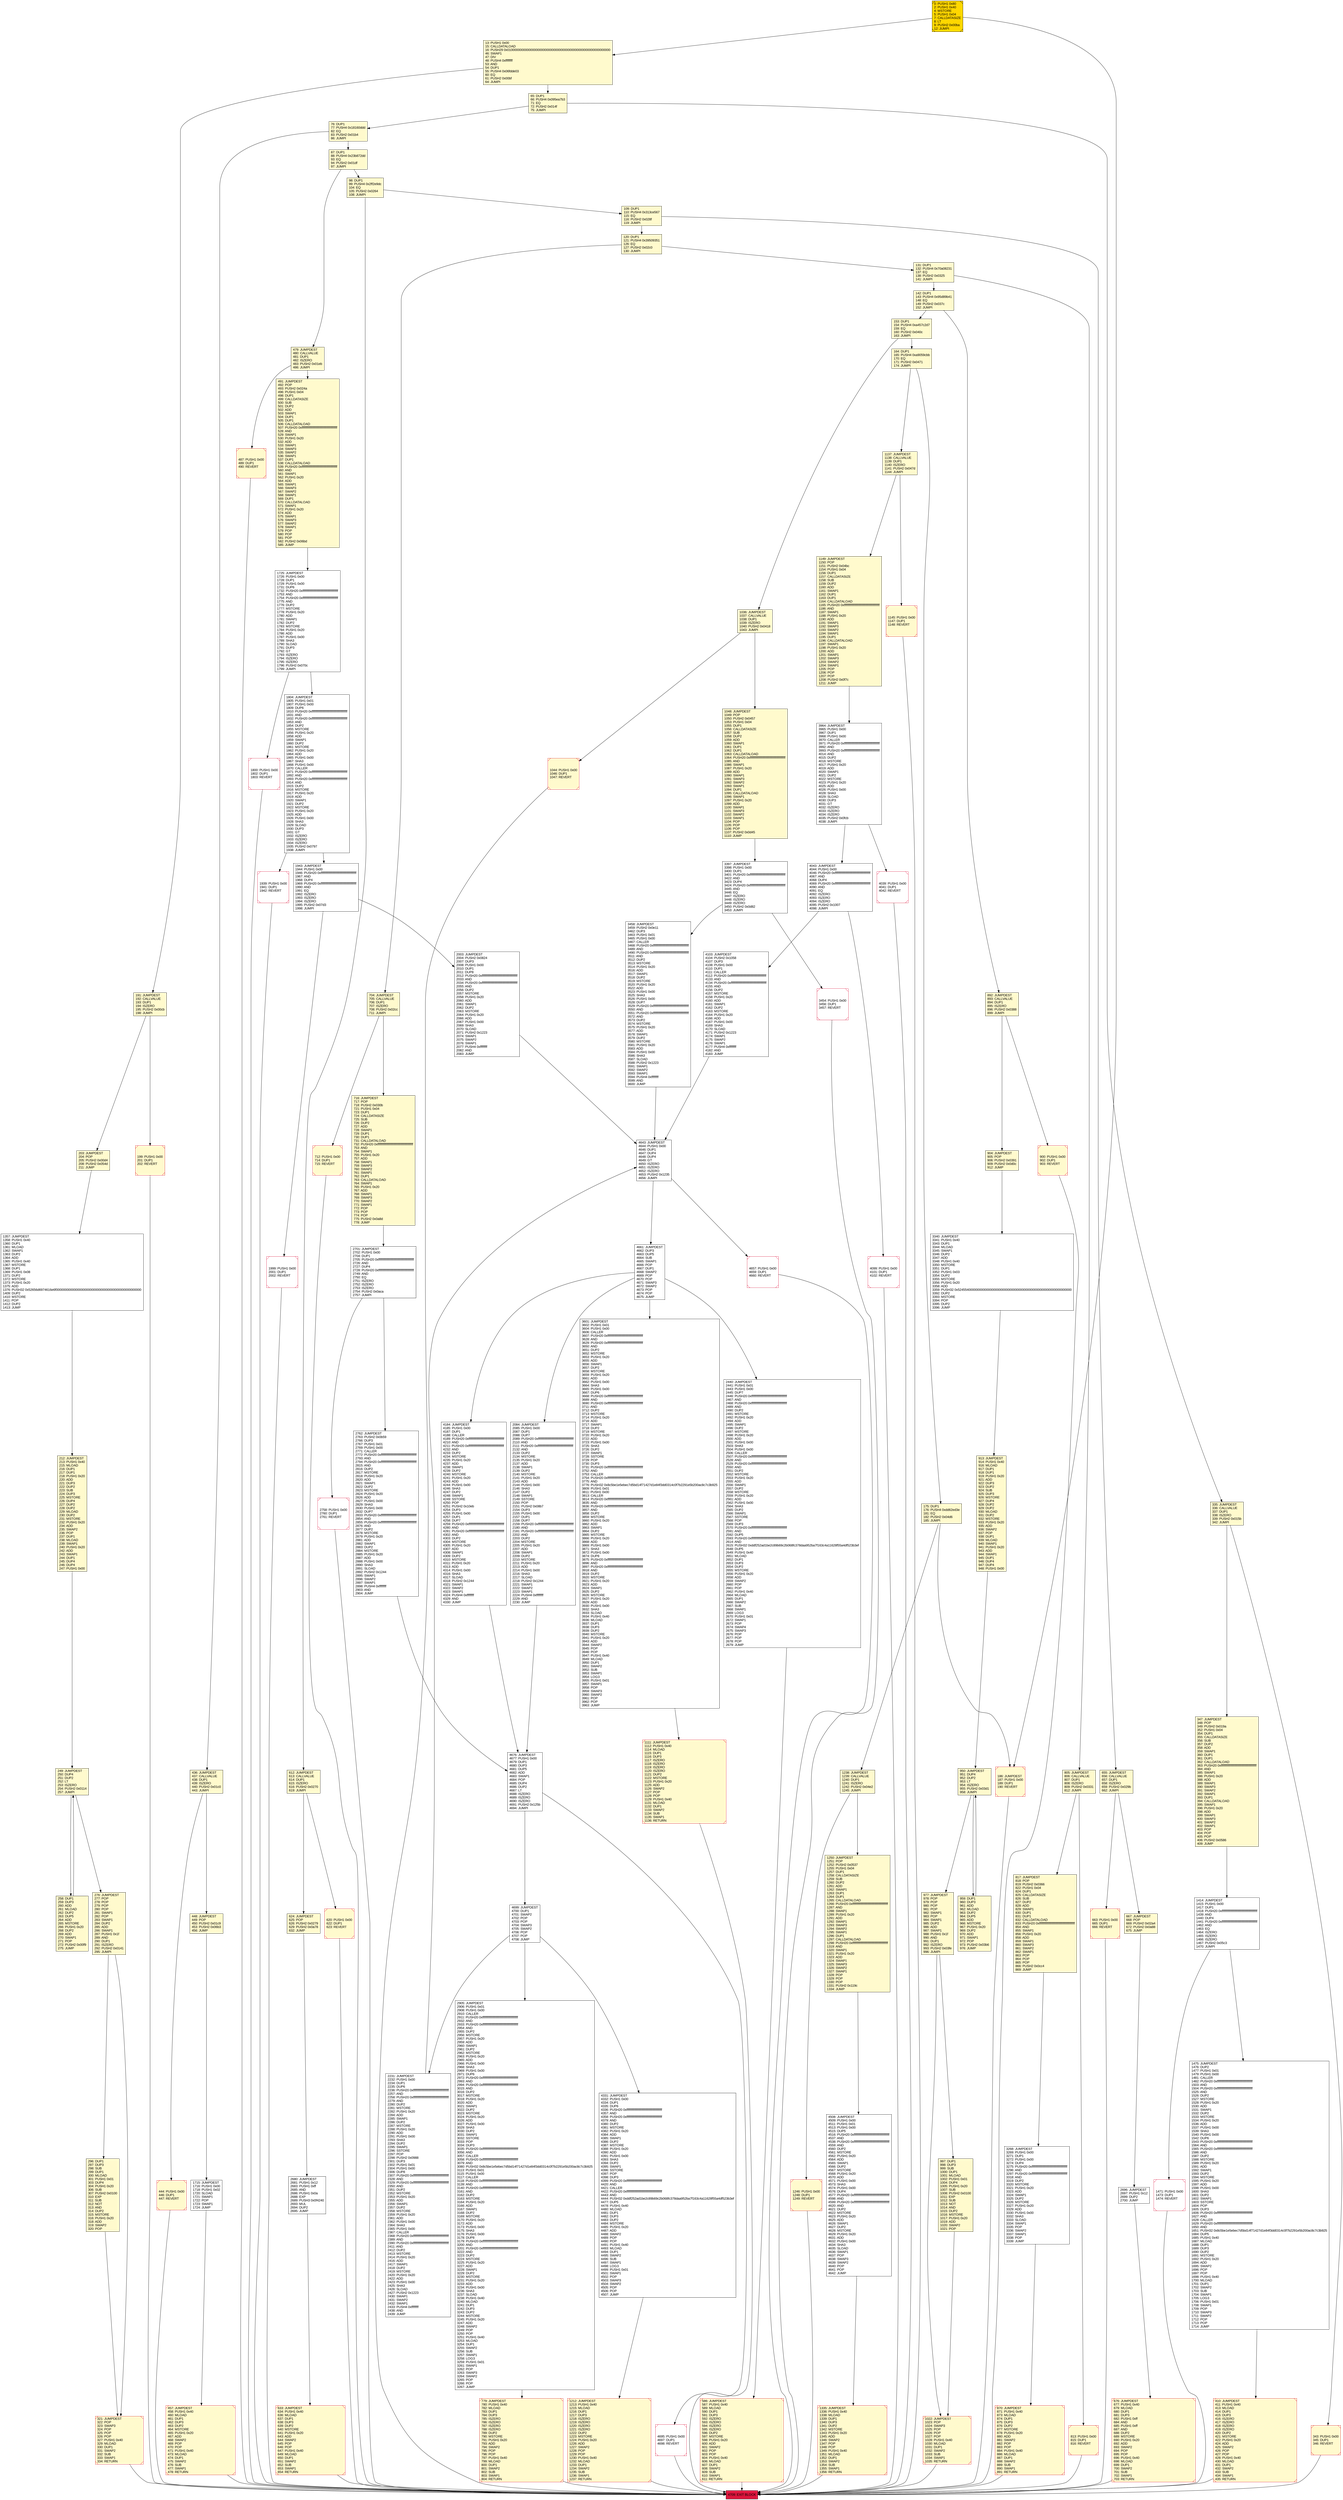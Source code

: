 digraph G {
bgcolor=transparent rankdir=UD;
node [shape=box style=filled color=black fillcolor=white fontname=arial fontcolor=black];
2696 [label="2696: JUMPDEST\l2697: PUSH1 0x12\l2699: DUP2\l2700: JUMP\l" ];
258 [label="258: DUP1\l259: DUP3\l260: ADD\l261: MLOAD\l262: DUP2\l263: DUP5\l264: ADD\l265: MSTORE\l266: PUSH1 0x20\l268: DUP2\l269: ADD\l270: SWAP1\l271: POP\l272: PUSH2 0x00f9\l275: JUMP\l" fillcolor=lemonchiffon ];
676 [label="676: JUMPDEST\l677: PUSH1 0x40\l679: MLOAD\l680: DUP1\l681: DUP3\l682: PUSH1 0xff\l684: AND\l685: PUSH1 0xff\l687: AND\l688: DUP2\l689: MSTORE\l690: PUSH1 0x20\l692: ADD\l693: SWAP2\l694: POP\l695: POP\l696: PUSH1 0x40\l698: MLOAD\l699: DUP1\l700: SWAP2\l701: SUB\l702: SWAP1\l703: RETURN\l" fillcolor=lemonchiffon shape=Msquare color=crimson ];
624 [label="624: JUMPDEST\l625: POP\l626: PUSH2 0x0279\l629: PUSH2 0x0a78\l632: JUMP\l" fillcolor=lemonchiffon ];
704 [label="704: JUMPDEST\l705: CALLVALUE\l706: DUP1\l707: ISZERO\l708: PUSH2 0x02cc\l711: JUMPI\l" fillcolor=lemonchiffon ];
959 [label="959: DUP1\l960: DUP3\l961: ADD\l962: MLOAD\l963: DUP2\l964: DUP5\l965: ADD\l966: MSTORE\l967: PUSH1 0x20\l969: DUP2\l970: ADD\l971: SWAP1\l972: POP\l973: PUSH2 0x03b6\l976: JUMP\l" fillcolor=lemonchiffon ];
977 [label="977: JUMPDEST\l978: POP\l979: POP\l980: POP\l981: POP\l982: SWAP1\l983: POP\l984: SWAP1\l985: DUP2\l986: ADD\l987: SWAP1\l988: PUSH1 0x1f\l990: AND\l991: DUP1\l992: ISZERO\l993: PUSH2 0x03fe\l996: JUMPI\l" fillcolor=lemonchiffon ];
4508 [label="4508: JUMPDEST\l4509: PUSH1 0x00\l4511: PUSH1 0x01\l4513: PUSH1 0x00\l4515: DUP5\l4516: PUSH20 0xffffffffffffffffffffffffffffffffffffffff\l4537: AND\l4538: PUSH20 0xffffffffffffffffffffffffffffffffffffffff\l4559: AND\l4560: DUP2\l4561: MSTORE\l4562: PUSH1 0x20\l4564: ADD\l4565: SWAP1\l4566: DUP2\l4567: MSTORE\l4568: PUSH1 0x20\l4570: ADD\l4571: PUSH1 0x00\l4573: SHA3\l4574: PUSH1 0x00\l4576: DUP4\l4577: PUSH20 0xffffffffffffffffffffffffffffffffffffffff\l4598: AND\l4599: PUSH20 0xffffffffffffffffffffffffffffffffffffffff\l4620: AND\l4621: DUP2\l4622: MSTORE\l4623: PUSH1 0x20\l4625: ADD\l4626: SWAP1\l4627: DUP2\l4628: MSTORE\l4629: PUSH1 0x20\l4631: ADD\l4632: PUSH1 0x00\l4634: SHA3\l4635: SLOAD\l4636: SWAP1\l4637: POP\l4638: SWAP3\l4639: SWAP2\l4640: POP\l4641: POP\l4642: JUMP\l" ];
444 [label="444: PUSH1 0x00\l446: DUP1\l447: REVERT\l" fillcolor=lemonchiffon shape=Msquare color=crimson ];
1471 [label="1471: PUSH1 0x00\l1473: DUP1\l1474: REVERT\l" shape=Msquare color=crimson ];
913 [label="913: JUMPDEST\l914: PUSH1 0x40\l916: MLOAD\l917: DUP1\l918: DUP1\l919: PUSH1 0x20\l921: ADD\l922: DUP3\l923: DUP2\l924: SUB\l925: DUP3\l926: MSTORE\l927: DUP4\l928: DUP2\l929: DUP2\l930: MLOAD\l931: DUP2\l932: MSTORE\l933: PUSH1 0x20\l935: ADD\l936: SWAP2\l937: POP\l938: DUP1\l939: MLOAD\l940: SWAP1\l941: PUSH1 0x20\l943: ADD\l944: SWAP1\l945: DUP1\l946: DUP4\l947: DUP4\l948: PUSH1 0x00\l" fillcolor=lemonchiffon ];
1943 [label="1943: JUMPDEST\l1944: PUSH1 0x00\l1946: PUSH20 0xffffffffffffffffffffffffffffffffffffffff\l1967: AND\l1968: DUP4\l1969: PUSH20 0xffffffffffffffffffffffffffffffffffffffff\l1990: AND\l1991: EQ\l1992: ISZERO\l1993: ISZERO\l1994: ISZERO\l1995: PUSH2 0x07d3\l1998: JUMPI\l" ];
296 [label="296: DUP1\l297: DUP3\l298: SUB\l299: DUP1\l300: MLOAD\l301: PUSH1 0x01\l303: DUP4\l304: PUSH1 0x20\l306: SUB\l307: PUSH2 0x0100\l310: EXP\l311: SUB\l312: NOT\l313: AND\l314: DUP2\l315: MSTORE\l316: PUSH1 0x20\l318: ADD\l319: SWAP2\l320: POP\l" fillcolor=lemonchiffon ];
900 [label="900: PUSH1 0x00\l902: DUP1\l903: REVERT\l" fillcolor=lemonchiffon shape=Msquare color=crimson ];
1048 [label="1048: JUMPDEST\l1049: POP\l1050: PUSH2 0x0457\l1053: PUSH1 0x04\l1055: DUP1\l1056: CALLDATASIZE\l1057: SUB\l1058: DUP2\l1059: ADD\l1060: SWAP1\l1061: DUP1\l1062: DUP1\l1063: CALLDATALOAD\l1064: PUSH20 0xffffffffffffffffffffffffffffffffffffffff\l1085: AND\l1086: SWAP1\l1087: PUSH1 0x20\l1089: ADD\l1090: SWAP1\l1091: SWAP3\l1092: SWAP2\l1093: SWAP1\l1094: DUP1\l1095: CALLDATALOAD\l1096: SWAP1\l1097: PUSH1 0x20\l1099: ADD\l1100: SWAP1\l1101: SWAP3\l1102: SWAP2\l1103: SWAP1\l1104: POP\l1105: POP\l1106: POP\l1107: PUSH2 0x0d45\l1110: JUMP\l" fillcolor=lemonchiffon ];
2440 [label="2440: JUMPDEST\l2441: PUSH1 0x01\l2443: PUSH1 0x00\l2445: DUP7\l2446: PUSH20 0xffffffffffffffffffffffffffffffffffffffff\l2467: AND\l2468: PUSH20 0xffffffffffffffffffffffffffffffffffffffff\l2489: AND\l2490: DUP2\l2491: MSTORE\l2492: PUSH1 0x20\l2494: ADD\l2495: SWAP1\l2496: DUP2\l2497: MSTORE\l2498: PUSH1 0x20\l2500: ADD\l2501: PUSH1 0x00\l2503: SHA3\l2504: PUSH1 0x00\l2506: CALLER\l2507: PUSH20 0xffffffffffffffffffffffffffffffffffffffff\l2528: AND\l2529: PUSH20 0xffffffffffffffffffffffffffffffffffffffff\l2550: AND\l2551: DUP2\l2552: MSTORE\l2553: PUSH1 0x20\l2555: ADD\l2556: SWAP1\l2557: DUP2\l2558: MSTORE\l2559: PUSH1 0x20\l2561: ADD\l2562: PUSH1 0x00\l2564: SHA3\l2565: DUP2\l2566: SWAP1\l2567: SSTORE\l2568: POP\l2569: DUP3\l2570: PUSH20 0xffffffffffffffffffffffffffffffffffffffff\l2591: AND\l2592: DUP5\l2593: PUSH20 0xffffffffffffffffffffffffffffffffffffffff\l2614: AND\l2615: PUSH32 0xddf252ad1be2c89b69c2b068fc378daa952ba7f163c4a11628f55a4df523b3ef\l2648: DUP5\l2649: PUSH1 0x40\l2651: MLOAD\l2652: DUP1\l2653: DUP3\l2654: DUP2\l2655: MSTORE\l2656: PUSH1 0x20\l2658: ADD\l2659: SWAP2\l2660: POP\l2661: POP\l2662: PUSH1 0x40\l2664: MLOAD\l2665: DUP1\l2666: SWAP2\l2667: SUB\l2668: SWAP1\l2669: LOG3\l2670: PUSH1 0x01\l2672: SWAP1\l2673: POP\l2674: SWAP4\l2675: SWAP3\l2676: POP\l2677: POP\l2678: POP\l2679: JUMP\l" ];
109 [label="109: DUP1\l110: PUSH4 0x313ce567\l115: EQ\l116: PUSH2 0x028f\l119: JUMPI\l" fillcolor=lemonchiffon ];
1939 [label="1939: PUSH1 0x00\l1941: DUP1\l1942: REVERT\l" shape=Msquare color=crimson ];
667 [label="667: JUMPDEST\l668: POP\l669: PUSH2 0x02a4\l672: PUSH2 0x0a88\l675: JUMP\l" fillcolor=lemonchiffon ];
4103 [label="4103: JUMPDEST\l4104: PUSH2 0x1058\l4107: DUP3\l4108: PUSH1 0x00\l4110: DUP1\l4111: CALLER\l4112: PUSH20 0xffffffffffffffffffffffffffffffffffffffff\l4133: AND\l4134: PUSH20 0xffffffffffffffffffffffffffffffffffffffff\l4155: AND\l4156: DUP2\l4157: MSTORE\l4158: PUSH1 0x20\l4160: ADD\l4161: SWAP1\l4162: DUP2\l4163: MSTORE\l4164: PUSH1 0x20\l4166: ADD\l4167: PUSH1 0x00\l4169: SHA3\l4170: SLOAD\l4171: PUSH2 0x1223\l4174: SWAP1\l4175: SWAP2\l4176: SWAP1\l4177: PUSH4 0xffffffff\l4182: AND\l4183: JUMP\l" ];
1414 [label="1414: JUMPDEST\l1415: PUSH1 0x00\l1417: DUP1\l1418: PUSH20 0xffffffffffffffffffffffffffffffffffffffff\l1439: AND\l1440: DUP4\l1441: PUSH20 0xffffffffffffffffffffffffffffffffffffffff\l1462: AND\l1463: EQ\l1464: ISZERO\l1465: ISZERO\l1466: ISZERO\l1467: PUSH2 0x05c3\l1470: JUMPI\l" ];
4331 [label="4331: JUMPDEST\l4332: PUSH1 0x00\l4334: DUP1\l4335: DUP6\l4336: PUSH20 0xffffffffffffffffffffffffffffffffffffffff\l4357: AND\l4358: PUSH20 0xffffffffffffffffffffffffffffffffffffffff\l4379: AND\l4380: DUP2\l4381: MSTORE\l4382: PUSH1 0x20\l4384: ADD\l4385: SWAP1\l4386: DUP2\l4387: MSTORE\l4388: PUSH1 0x20\l4390: ADD\l4391: PUSH1 0x00\l4393: SHA3\l4394: DUP2\l4395: SWAP1\l4396: SSTORE\l4397: POP\l4398: DUP3\l4399: PUSH20 0xffffffffffffffffffffffffffffffffffffffff\l4420: AND\l4421: CALLER\l4422: PUSH20 0xffffffffffffffffffffffffffffffffffffffff\l4443: AND\l4444: PUSH32 0xddf252ad1be2c89b69c2b068fc378daa952ba7f163c4a11628f55a4df523b3ef\l4477: DUP5\l4478: PUSH1 0x40\l4480: MLOAD\l4481: DUP1\l4482: DUP3\l4483: DUP2\l4484: MSTORE\l4485: PUSH1 0x20\l4487: ADD\l4488: SWAP2\l4489: POP\l4490: POP\l4491: PUSH1 0x40\l4493: MLOAD\l4494: DUP1\l4495: SWAP2\l4496: SUB\l4497: SWAP1\l4498: LOG3\l4499: PUSH1 0x01\l4501: SWAP1\l4502: POP\l4503: SWAP3\l4504: SWAP2\l4505: POP\l4506: POP\l4507: JUMP\l" ];
663 [label="663: PUSH1 0x00\l665: DUP1\l666: REVERT\l" fillcolor=lemonchiffon shape=Msquare color=crimson ];
4699 [label="4699: JUMPDEST\l4700: DUP1\l4701: SWAP2\l4702: POP\l4703: POP\l4704: SWAP3\l4705: SWAP2\l4706: POP\l4707: POP\l4708: JUMP\l" ];
779 [label="779: JUMPDEST\l780: PUSH1 0x40\l782: MLOAD\l783: DUP1\l784: DUP3\l785: ISZERO\l786: ISZERO\l787: ISZERO\l788: ISZERO\l789: DUP2\l790: MSTORE\l791: PUSH1 0x20\l793: ADD\l794: SWAP2\l795: POP\l796: POP\l797: PUSH1 0x40\l799: MLOAD\l800: DUP1\l801: SWAP2\l802: SUB\l803: SWAP1\l804: RETURN\l" fillcolor=lemonchiffon shape=Msquare color=crimson ];
191 [label="191: JUMPDEST\l192: CALLVALUE\l193: DUP1\l194: ISZERO\l195: PUSH2 0x00cb\l198: JUMPI\l" fillcolor=lemonchiffon ];
3458 [label="3458: JUMPDEST\l3459: PUSH2 0x0e11\l3462: DUP3\l3463: PUSH1 0x01\l3465: PUSH1 0x00\l3467: CALLER\l3468: PUSH20 0xffffffffffffffffffffffffffffffffffffffff\l3489: AND\l3490: PUSH20 0xffffffffffffffffffffffffffffffffffffffff\l3511: AND\l3512: DUP2\l3513: MSTORE\l3514: PUSH1 0x20\l3516: ADD\l3517: SWAP1\l3518: DUP2\l3519: MSTORE\l3520: PUSH1 0x20\l3522: ADD\l3523: PUSH1 0x00\l3525: SHA3\l3526: PUSH1 0x00\l3528: DUP7\l3529: PUSH20 0xffffffffffffffffffffffffffffffffffffffff\l3550: AND\l3551: PUSH20 0xffffffffffffffffffffffffffffffffffffffff\l3572: AND\l3573: DUP2\l3574: MSTORE\l3575: PUSH1 0x20\l3577: ADD\l3578: SWAP1\l3579: DUP2\l3580: MSTORE\l3581: PUSH1 0x20\l3583: ADD\l3584: PUSH1 0x00\l3586: SHA3\l3587: SLOAD\l3588: PUSH2 0x1223\l3591: SWAP1\l3592: SWAP2\l3593: SWAP1\l3594: PUSH4 0xffffffff\l3599: AND\l3600: JUMP\l" ];
4661 [label="4661: JUMPDEST\l4662: DUP3\l4663: DUP5\l4664: SUB\l4665: SWAP1\l4666: POP\l4667: DUP1\l4668: SWAP2\l4669: POP\l4670: POP\l4671: SWAP3\l4672: SWAP2\l4673: POP\l4674: POP\l4675: JUMP\l" ];
276 [label="276: JUMPDEST\l277: POP\l278: POP\l279: POP\l280: POP\l281: SWAP1\l282: POP\l283: SWAP1\l284: DUP2\l285: ADD\l286: SWAP1\l287: PUSH1 0x1f\l289: AND\l290: DUP1\l291: ISZERO\l292: PUSH2 0x0141\l295: JUMPI\l" fillcolor=lemonchiffon ];
335 [label="335: JUMPDEST\l336: CALLVALUE\l337: DUP1\l338: ISZERO\l339: PUSH2 0x015b\l342: JUMPI\l" fillcolor=lemonchiffon ];
3340 [label="3340: JUMPDEST\l3341: PUSH1 0x40\l3343: DUP1\l3344: MLOAD\l3345: SWAP1\l3346: DUP2\l3347: ADD\l3348: PUSH1 0x40\l3350: MSTORE\l3351: DUP1\l3352: PUSH1 0x03\l3354: DUP2\l3355: MSTORE\l3356: PUSH1 0x20\l3358: ADD\l3359: PUSH32 0x5245540000000000000000000000000000000000000000000000000000000000\l3392: DUP2\l3393: MSTORE\l3394: POP\l3395: DUP2\l3396: JUMP\l" ];
1475 [label="1475: JUMPDEST\l1476: DUP2\l1477: PUSH1 0x01\l1479: PUSH1 0x00\l1481: CALLER\l1482: PUSH20 0xffffffffffffffffffffffffffffffffffffffff\l1503: AND\l1504: PUSH20 0xffffffffffffffffffffffffffffffffffffffff\l1525: AND\l1526: DUP2\l1527: MSTORE\l1528: PUSH1 0x20\l1530: ADD\l1531: SWAP1\l1532: DUP2\l1533: MSTORE\l1534: PUSH1 0x20\l1536: ADD\l1537: PUSH1 0x00\l1539: SHA3\l1540: PUSH1 0x00\l1542: DUP6\l1543: PUSH20 0xffffffffffffffffffffffffffffffffffffffff\l1564: AND\l1565: PUSH20 0xffffffffffffffffffffffffffffffffffffffff\l1586: AND\l1587: DUP2\l1588: MSTORE\l1589: PUSH1 0x20\l1591: ADD\l1592: SWAP1\l1593: DUP2\l1594: MSTORE\l1595: PUSH1 0x20\l1597: ADD\l1598: PUSH1 0x00\l1600: SHA3\l1601: DUP2\l1602: SWAP1\l1603: SSTORE\l1604: POP\l1605: DUP3\l1606: PUSH20 0xffffffffffffffffffffffffffffffffffffffff\l1627: AND\l1628: CALLER\l1629: PUSH20 0xffffffffffffffffffffffffffffffffffffffff\l1650: AND\l1651: PUSH32 0x8c5be1e5ebec7d5bd14f71427d1e84f3dd0314c0f7b2291e5b200ac8c7c3b925\l1684: DUP5\l1685: PUSH1 0x40\l1687: MLOAD\l1688: DUP1\l1689: DUP3\l1690: DUP2\l1691: MSTORE\l1692: PUSH1 0x20\l1694: ADD\l1695: SWAP2\l1696: POP\l1697: POP\l1698: PUSH1 0x40\l1700: MLOAD\l1701: DUP1\l1702: SWAP2\l1703: SUB\l1704: SWAP1\l1705: LOG3\l1706: PUSH1 0x01\l1708: SWAP1\l1709: POP\l1710: SWAP3\l1711: SWAP2\l1712: POP\l1713: POP\l1714: JUMP\l" ];
487 [label="487: PUSH1 0x00\l489: DUP1\l490: REVERT\l" fillcolor=lemonchiffon shape=Msquare color=crimson ];
1149 [label="1149: JUMPDEST\l1150: POP\l1151: PUSH2 0x04bc\l1154: PUSH1 0x04\l1156: DUP1\l1157: CALLDATASIZE\l1158: SUB\l1159: DUP2\l1160: ADD\l1161: SWAP1\l1162: DUP1\l1163: DUP1\l1164: CALLDATALOAD\l1165: PUSH20 0xffffffffffffffffffffffffffffffffffffffff\l1186: AND\l1187: SWAP1\l1188: PUSH1 0x20\l1190: ADD\l1191: SWAP1\l1192: SWAP3\l1193: SWAP2\l1194: SWAP1\l1195: DUP1\l1196: CALLDATALOAD\l1197: SWAP1\l1198: PUSH1 0x20\l1200: ADD\l1201: SWAP1\l1202: SWAP3\l1203: SWAP2\l1204: SWAP1\l1205: POP\l1206: POP\l1207: POP\l1208: PUSH2 0x0f7c\l1211: JUMP\l" fillcolor=lemonchiffon ];
448 [label="448: JUMPDEST\l449: POP\l450: PUSH2 0x01c9\l453: PUSH2 0x06b3\l456: JUMP\l" fillcolor=lemonchiffon ];
3268 [label="3268: JUMPDEST\l3269: PUSH1 0x00\l3271: DUP1\l3272: PUSH1 0x00\l3274: DUP4\l3275: PUSH20 0xffffffffffffffffffffffffffffffffffffffff\l3296: AND\l3297: PUSH20 0xffffffffffffffffffffffffffffffffffffffff\l3318: AND\l3319: DUP2\l3320: MSTORE\l3321: PUSH1 0x20\l3323: ADD\l3324: SWAP1\l3325: DUP2\l3326: MSTORE\l3327: PUSH1 0x20\l3329: ADD\l3330: PUSH1 0x00\l3332: SHA3\l3333: SLOAD\l3334: SWAP1\l3335: POP\l3336: SWAP2\l3337: SWAP1\l3338: POP\l3339: JUMP\l" ];
142 [label="142: DUP1\l143: PUSH4 0x95d89b41\l148: EQ\l149: PUSH2 0x037c\l152: JUMPI\l" fillcolor=lemonchiffon ];
76 [label="76: DUP1\l77: PUSH4 0x18160ddd\l82: EQ\l83: PUSH2 0x01b4\l86: JUMPI\l" fillcolor=lemonchiffon ];
3397 [label="3397: JUMPDEST\l3398: PUSH1 0x00\l3400: DUP1\l3401: PUSH20 0xffffffffffffffffffffffffffffffffffffffff\l3422: AND\l3423: DUP4\l3424: PUSH20 0xffffffffffffffffffffffffffffffffffffffff\l3445: AND\l3446: EQ\l3447: ISZERO\l3448: ISZERO\l3449: ISZERO\l3450: PUSH2 0x0d82\l3453: JUMPI\l" ];
212 [label="212: JUMPDEST\l213: PUSH1 0x40\l215: MLOAD\l216: DUP1\l217: DUP1\l218: PUSH1 0x20\l220: ADD\l221: DUP3\l222: DUP2\l223: SUB\l224: DUP3\l225: MSTORE\l226: DUP4\l227: DUP2\l228: DUP2\l229: MLOAD\l230: DUP2\l231: MSTORE\l232: PUSH1 0x20\l234: ADD\l235: SWAP2\l236: POP\l237: DUP1\l238: MLOAD\l239: SWAP1\l240: PUSH1 0x20\l242: ADD\l243: SWAP1\l244: DUP1\l245: DUP4\l246: DUP4\l247: PUSH1 0x00\l" fillcolor=lemonchiffon ];
4709 [label="4709: EXIT BLOCK\l" fillcolor=crimson ];
199 [label="199: PUSH1 0x00\l201: DUP1\l202: REVERT\l" fillcolor=lemonchiffon shape=Msquare color=crimson ];
1022 [label="1022: JUMPDEST\l1023: POP\l1024: SWAP3\l1025: POP\l1026: POP\l1027: POP\l1028: PUSH1 0x40\l1030: MLOAD\l1031: DUP1\l1032: SWAP2\l1033: SUB\l1034: SWAP1\l1035: RETURN\l" fillcolor=lemonchiffon shape=Msquare color=crimson ];
4039 [label="4039: PUSH1 0x00\l4041: DUP1\l4042: REVERT\l" shape=Msquare color=crimson ];
2758 [label="2758: PUSH1 0x00\l2760: DUP1\l2761: REVERT\l" shape=Msquare color=crimson ];
712 [label="712: PUSH1 0x00\l714: DUP1\l715: REVERT\l" fillcolor=lemonchiffon shape=Msquare color=crimson ];
1111 [label="1111: JUMPDEST\l1112: PUSH1 0x40\l1114: MLOAD\l1115: DUP1\l1116: DUP3\l1117: ISZERO\l1118: ISZERO\l1119: ISZERO\l1120: ISZERO\l1121: DUP2\l1122: MSTORE\l1123: PUSH1 0x20\l1125: ADD\l1126: SWAP2\l1127: POP\l1128: POP\l1129: PUSH1 0x40\l1131: MLOAD\l1132: DUP1\l1133: SWAP2\l1134: SUB\l1135: SWAP1\l1136: RETURN\l" fillcolor=lemonchiffon shape=Msquare color=crimson ];
436 [label="436: JUMPDEST\l437: CALLVALUE\l438: DUP1\l439: ISZERO\l440: PUSH2 0x01c0\l443: JUMPI\l" fillcolor=lemonchiffon ];
1999 [label="1999: PUSH1 0x00\l2001: DUP1\l2002: REVERT\l" shape=Msquare color=crimson ];
1250 [label="1250: JUMPDEST\l1251: POP\l1252: PUSH2 0x0537\l1255: PUSH1 0x04\l1257: DUP1\l1258: CALLDATASIZE\l1259: SUB\l1260: DUP2\l1261: ADD\l1262: SWAP1\l1263: DUP1\l1264: DUP1\l1265: CALLDATALOAD\l1266: PUSH20 0xffffffffffffffffffffffffffffffffffffffff\l1287: AND\l1288: SWAP1\l1289: PUSH1 0x20\l1291: ADD\l1292: SWAP1\l1293: SWAP3\l1294: SWAP2\l1295: SWAP1\l1296: DUP1\l1297: CALLDATALOAD\l1298: PUSH20 0xffffffffffffffffffffffffffffffffffffffff\l1319: AND\l1320: SWAP1\l1321: PUSH1 0x20\l1323: ADD\l1324: SWAP1\l1325: SWAP3\l1326: SWAP2\l1327: SWAP1\l1328: POP\l1329: POP\l1330: POP\l1331: PUSH2 0x119c\l1334: JUMP\l" fillcolor=lemonchiffon ];
4643 [label="4643: JUMPDEST\l4644: PUSH1 0x00\l4646: DUP1\l4647: DUP4\l4648: DUP4\l4649: GT\l4650: ISZERO\l4651: ISZERO\l4652: ISZERO\l4653: PUSH2 0x1235\l4656: JUMPI\l" ];
153 [label="153: DUP1\l154: PUSH4 0xa457c2d7\l159: EQ\l160: PUSH2 0x040c\l163: JUMPI\l" fillcolor=lemonchiffon ];
586 [label="586: JUMPDEST\l587: PUSH1 0x40\l589: MLOAD\l590: DUP1\l591: DUP3\l592: ISZERO\l593: ISZERO\l594: ISZERO\l595: ISZERO\l596: DUP2\l597: MSTORE\l598: PUSH1 0x20\l600: ADD\l601: SWAP2\l602: POP\l603: POP\l604: PUSH1 0x40\l606: MLOAD\l607: DUP1\l608: SWAP2\l609: SUB\l610: SWAP1\l611: RETURN\l" fillcolor=lemonchiffon shape=Msquare color=crimson ];
457 [label="457: JUMPDEST\l458: PUSH1 0x40\l460: MLOAD\l461: DUP1\l462: DUP3\l463: DUP2\l464: MSTORE\l465: PUSH1 0x20\l467: ADD\l468: SWAP2\l469: POP\l470: POP\l471: PUSH1 0x40\l473: MLOAD\l474: DUP1\l475: SWAP2\l476: SUB\l477: SWAP1\l478: RETURN\l" fillcolor=lemonchiffon shape=Msquare color=crimson ];
1715 [label="1715: JUMPDEST\l1716: PUSH1 0x00\l1718: PUSH1 0x02\l1720: SLOAD\l1721: SWAP1\l1722: POP\l1723: SWAP1\l1724: JUMP\l" ];
203 [label="203: JUMPDEST\l204: POP\l205: PUSH2 0x00d4\l208: PUSH2 0x054d\l211: JUMP\l" fillcolor=lemonchiffon ];
1246 [label="1246: PUSH1 0x00\l1248: DUP1\l1249: REVERT\l" fillcolor=lemonchiffon shape=Msquare color=crimson ];
1212 [label="1212: JUMPDEST\l1213: PUSH1 0x40\l1215: MLOAD\l1216: DUP1\l1217: DUP3\l1218: ISZERO\l1219: ISZERO\l1220: ISZERO\l1221: ISZERO\l1222: DUP2\l1223: MSTORE\l1224: PUSH1 0x20\l1226: ADD\l1227: SWAP2\l1228: POP\l1229: POP\l1230: PUSH1 0x40\l1232: MLOAD\l1233: DUP1\l1234: SWAP2\l1235: SUB\l1236: SWAP1\l1237: RETURN\l" fillcolor=lemonchiffon shape=Msquare color=crimson ];
892 [label="892: JUMPDEST\l893: CALLVALUE\l894: DUP1\l895: ISZERO\l896: PUSH2 0x0388\l899: JUMPI\l" fillcolor=lemonchiffon ];
950 [label="950: JUMPDEST\l951: DUP4\l952: DUP2\l953: LT\l954: ISZERO\l955: PUSH2 0x03d1\l958: JUMPI\l" fillcolor=lemonchiffon ];
1335 [label="1335: JUMPDEST\l1336: PUSH1 0x40\l1338: MLOAD\l1339: DUP1\l1340: DUP3\l1341: DUP2\l1342: MSTORE\l1343: PUSH1 0x20\l1345: ADD\l1346: SWAP2\l1347: POP\l1348: POP\l1349: PUSH1 0x40\l1351: MLOAD\l1352: DUP1\l1353: SWAP2\l1354: SUB\l1355: SWAP1\l1356: RETURN\l" fillcolor=lemonchiffon shape=Msquare color=crimson ];
479 [label="479: JUMPDEST\l480: CALLVALUE\l481: DUP1\l482: ISZERO\l483: PUSH2 0x01eb\l486: JUMPI\l" fillcolor=lemonchiffon ];
813 [label="813: PUSH1 0x00\l815: DUP1\l816: REVERT\l" fillcolor=lemonchiffon shape=Msquare color=crimson ];
4657 [label="4657: PUSH1 0x00\l4659: DUP1\l4660: REVERT\l" shape=Msquare color=crimson ];
175 [label="175: DUP1\l176: PUSH4 0xdd62ed3e\l181: EQ\l182: PUSH2 0x04d6\l185: JUMPI\l" fillcolor=lemonchiffon ];
2084 [label="2084: JUMPDEST\l2085: PUSH1 0x00\l2087: DUP1\l2088: DUP7\l2089: PUSH20 0xffffffffffffffffffffffffffffffffffffffff\l2110: AND\l2111: PUSH20 0xffffffffffffffffffffffffffffffffffffffff\l2132: AND\l2133: DUP2\l2134: MSTORE\l2135: PUSH1 0x20\l2137: ADD\l2138: SWAP1\l2139: DUP2\l2140: MSTORE\l2141: PUSH1 0x20\l2143: ADD\l2144: PUSH1 0x00\l2146: SHA3\l2147: DUP2\l2148: SWAP1\l2149: SSTORE\l2150: POP\l2151: PUSH2 0x08b7\l2154: DUP3\l2155: PUSH1 0x00\l2157: DUP1\l2158: DUP7\l2159: PUSH20 0xffffffffffffffffffffffffffffffffffffffff\l2180: AND\l2181: PUSH20 0xffffffffffffffffffffffffffffffffffffffff\l2202: AND\l2203: DUP2\l2204: MSTORE\l2205: PUSH1 0x20\l2207: ADD\l2208: SWAP1\l2209: DUP2\l2210: MSTORE\l2211: PUSH1 0x20\l2213: ADD\l2214: PUSH1 0x00\l2216: SHA3\l2217: SLOAD\l2218: PUSH2 0x1244\l2221: SWAP1\l2222: SWAP2\l2223: SWAP1\l2224: PUSH4 0xffffffff\l2229: AND\l2230: JUMP\l" ];
2680 [label="2680: JUMPDEST\l2681: PUSH1 0x12\l2683: PUSH1 0xff\l2685: AND\l2686: PUSH1 0x0a\l2688: EXP\l2689: PUSH3 0x0f4240\l2693: MUL\l2694: DUP2\l2695: JUMP\l" ];
2905 [label="2905: JUMPDEST\l2906: PUSH1 0x01\l2908: PUSH1 0x00\l2910: CALLER\l2911: PUSH20 0xffffffffffffffffffffffffffffffffffffffff\l2932: AND\l2933: PUSH20 0xffffffffffffffffffffffffffffffffffffffff\l2954: AND\l2955: DUP2\l2956: MSTORE\l2957: PUSH1 0x20\l2959: ADD\l2960: SWAP1\l2961: DUP2\l2962: MSTORE\l2963: PUSH1 0x20\l2965: ADD\l2966: PUSH1 0x00\l2968: SHA3\l2969: PUSH1 0x00\l2971: DUP6\l2972: PUSH20 0xffffffffffffffffffffffffffffffffffffffff\l2993: AND\l2994: PUSH20 0xffffffffffffffffffffffffffffffffffffffff\l3015: AND\l3016: DUP2\l3017: MSTORE\l3018: PUSH1 0x20\l3020: ADD\l3021: SWAP1\l3022: DUP2\l3023: MSTORE\l3024: PUSH1 0x20\l3026: ADD\l3027: PUSH1 0x00\l3029: SHA3\l3030: DUP2\l3031: SWAP1\l3032: SSTORE\l3033: POP\l3034: DUP3\l3035: PUSH20 0xffffffffffffffffffffffffffffffffffffffff\l3056: AND\l3057: CALLER\l3058: PUSH20 0xffffffffffffffffffffffffffffffffffffffff\l3079: AND\l3080: PUSH32 0x8c5be1e5ebec7d5bd14f71427d1e84f3dd0314c0f7b2291e5b200ac8c7c3b925\l3113: PUSH1 0x01\l3115: PUSH1 0x00\l3117: CALLER\l3118: PUSH20 0xffffffffffffffffffffffffffffffffffffffff\l3139: AND\l3140: PUSH20 0xffffffffffffffffffffffffffffffffffffffff\l3161: AND\l3162: DUP2\l3163: MSTORE\l3164: PUSH1 0x20\l3166: ADD\l3167: SWAP1\l3168: DUP2\l3169: MSTORE\l3170: PUSH1 0x20\l3172: ADD\l3173: PUSH1 0x00\l3175: SHA3\l3176: PUSH1 0x00\l3178: DUP8\l3179: PUSH20 0xffffffffffffffffffffffffffffffffffffffff\l3200: AND\l3201: PUSH20 0xffffffffffffffffffffffffffffffffffffffff\l3222: AND\l3223: DUP2\l3224: MSTORE\l3225: PUSH1 0x20\l3227: ADD\l3228: SWAP1\l3229: DUP2\l3230: MSTORE\l3231: PUSH1 0x20\l3233: ADD\l3234: PUSH1 0x00\l3236: SHA3\l3237: SLOAD\l3238: PUSH1 0x40\l3240: MLOAD\l3241: DUP1\l3242: DUP3\l3243: DUP2\l3244: MSTORE\l3245: PUSH1 0x20\l3247: ADD\l3248: SWAP2\l3249: POP\l3250: POP\l3251: PUSH1 0x40\l3253: MLOAD\l3254: DUP1\l3255: SWAP2\l3256: SUB\l3257: SWAP1\l3258: LOG3\l3259: PUSH1 0x01\l3261: SWAP1\l3262: POP\l3263: SWAP3\l3264: SWAP2\l3265: POP\l3266: POP\l3267: JUMP\l" ];
4184 [label="4184: JUMPDEST\l4185: PUSH1 0x00\l4187: DUP1\l4188: CALLER\l4189: PUSH20 0xffffffffffffffffffffffffffffffffffffffff\l4210: AND\l4211: PUSH20 0xffffffffffffffffffffffffffffffffffffffff\l4232: AND\l4233: DUP2\l4234: MSTORE\l4235: PUSH1 0x20\l4237: ADD\l4238: SWAP1\l4239: DUP2\l4240: MSTORE\l4241: PUSH1 0x20\l4243: ADD\l4244: PUSH1 0x00\l4246: SHA3\l4247: DUP2\l4248: SWAP1\l4249: SSTORE\l4250: POP\l4251: PUSH2 0x10eb\l4254: DUP3\l4255: PUSH1 0x00\l4257: DUP1\l4258: DUP7\l4259: PUSH20 0xffffffffffffffffffffffffffffffffffffffff\l4280: AND\l4281: PUSH20 0xffffffffffffffffffffffffffffffffffffffff\l4302: AND\l4303: DUP2\l4304: MSTORE\l4305: PUSH1 0x20\l4307: ADD\l4308: SWAP1\l4309: DUP2\l4310: MSTORE\l4311: PUSH1 0x20\l4313: ADD\l4314: PUSH1 0x00\l4316: SHA3\l4317: SLOAD\l4318: PUSH2 0x1244\l4321: SWAP1\l4322: SWAP2\l4323: SWAP1\l4324: PUSH4 0xffffffff\l4329: AND\l4330: JUMP\l" ];
164 [label="164: DUP1\l165: PUSH4 0xa9059cbb\l170: EQ\l171: PUSH2 0x0471\l174: JUMPI\l" fillcolor=lemonchiffon ];
2762 [label="2762: JUMPDEST\l2763: PUSH2 0x0b59\l2766: DUP3\l2767: PUSH1 0x01\l2769: PUSH1 0x00\l2771: CALLER\l2772: PUSH20 0xffffffffffffffffffffffffffffffffffffffff\l2793: AND\l2794: PUSH20 0xffffffffffffffffffffffffffffffffffffffff\l2815: AND\l2816: DUP2\l2817: MSTORE\l2818: PUSH1 0x20\l2820: ADD\l2821: SWAP1\l2822: DUP2\l2823: MSTORE\l2824: PUSH1 0x20\l2826: ADD\l2827: PUSH1 0x00\l2829: SHA3\l2830: PUSH1 0x00\l2832: DUP7\l2833: PUSH20 0xffffffffffffffffffffffffffffffffffffffff\l2854: AND\l2855: PUSH20 0xffffffffffffffffffffffffffffffffffffffff\l2876: AND\l2877: DUP2\l2878: MSTORE\l2879: PUSH1 0x20\l2881: ADD\l2882: SWAP1\l2883: DUP2\l2884: MSTORE\l2885: PUSH1 0x20\l2887: ADD\l2888: PUSH1 0x00\l2890: SHA3\l2891: SLOAD\l2892: PUSH2 0x1244\l2895: SWAP1\l2896: SWAP2\l2897: SWAP1\l2898: PUSH4 0xffffffff\l2903: AND\l2904: JUMP\l" ];
131 [label="131: DUP1\l132: PUSH4 0x70a08231\l137: EQ\l138: PUSH2 0x0325\l141: JUMPI\l" fillcolor=lemonchiffon ];
4099 [label="4099: PUSH1 0x00\l4101: DUP1\l4102: REVERT\l" shape=Msquare color=crimson ];
65 [label="65: DUP1\l66: PUSH4 0x095ea7b3\l71: EQ\l72: PUSH2 0x014f\l75: JUMPI\l" fillcolor=lemonchiffon ];
410 [label="410: JUMPDEST\l411: PUSH1 0x40\l413: MLOAD\l414: DUP1\l415: DUP3\l416: ISZERO\l417: ISZERO\l418: ISZERO\l419: ISZERO\l420: DUP2\l421: MSTORE\l422: PUSH1 0x20\l424: ADD\l425: SWAP2\l426: POP\l427: POP\l428: PUSH1 0x40\l430: MLOAD\l431: DUP1\l432: SWAP2\l433: SUB\l434: SWAP1\l435: RETURN\l" fillcolor=lemonchiffon shape=Msquare color=crimson ];
1800 [label="1800: PUSH1 0x00\l1802: DUP1\l1803: REVERT\l" shape=Msquare color=crimson ];
0 [label="0: PUSH1 0x80\l2: PUSH1 0x40\l4: MSTORE\l5: PUSH1 0x04\l7: CALLDATASIZE\l8: LT\l9: PUSH2 0x00ba\l12: JUMPI\l" fillcolor=lemonchiffon shape=Msquare fillcolor=gold ];
249 [label="249: JUMPDEST\l250: DUP4\l251: DUP2\l252: LT\l253: ISZERO\l254: PUSH2 0x0114\l257: JUMPI\l" fillcolor=lemonchiffon ];
13 [label="13: PUSH1 0x00\l15: CALLDATALOAD\l16: PUSH29 0x0100000000000000000000000000000000000000000000000000000000\l46: SWAP1\l47: DIV\l48: PUSH4 0xffffffff\l53: AND\l54: DUP1\l55: PUSH4 0x06fdde03\l60: EQ\l61: PUSH2 0x00bf\l64: JUMPI\l" fillcolor=lemonchiffon ];
1044 [label="1044: PUSH1 0x00\l1046: DUP1\l1047: REVERT\l" fillcolor=lemonchiffon shape=Msquare color=crimson ];
2003 [label="2003: JUMPDEST\l2004: PUSH2 0x0824\l2007: DUP3\l2008: PUSH1 0x00\l2010: DUP1\l2011: DUP8\l2012: PUSH20 0xffffffffffffffffffffffffffffffffffffffff\l2033: AND\l2034: PUSH20 0xffffffffffffffffffffffffffffffffffffffff\l2055: AND\l2056: DUP2\l2057: MSTORE\l2058: PUSH1 0x20\l2060: ADD\l2061: SWAP1\l2062: DUP2\l2063: MSTORE\l2064: PUSH1 0x20\l2066: ADD\l2067: PUSH1 0x00\l2069: SHA3\l2070: SLOAD\l2071: PUSH2 0x1223\l2074: SWAP1\l2075: SWAP2\l2076: SWAP1\l2077: PUSH4 0xffffffff\l2082: AND\l2083: JUMP\l" ];
98 [label="98: DUP1\l99: PUSH4 0x2ff2e9dc\l104: EQ\l105: PUSH2 0x0264\l108: JUMPI\l" fillcolor=lemonchiffon ];
1725 [label="1725: JUMPDEST\l1726: PUSH1 0x00\l1728: DUP1\l1729: PUSH1 0x00\l1731: DUP6\l1732: PUSH20 0xffffffffffffffffffffffffffffffffffffffff\l1753: AND\l1754: PUSH20 0xffffffffffffffffffffffffffffffffffffffff\l1775: AND\l1776: DUP2\l1777: MSTORE\l1778: PUSH1 0x20\l1780: ADD\l1781: SWAP1\l1782: DUP2\l1783: MSTORE\l1784: PUSH1 0x20\l1786: ADD\l1787: PUSH1 0x00\l1789: SHA3\l1790: SLOAD\l1791: DUP3\l1792: GT\l1793: ISZERO\l1794: ISZERO\l1795: ISZERO\l1796: PUSH2 0x070c\l1799: JUMPI\l" ];
186 [label="186: JUMPDEST\l187: PUSH1 0x00\l189: DUP1\l190: REVERT\l" fillcolor=lemonchiffon shape=Msquare color=crimson ];
120 [label="120: DUP1\l121: PUSH4 0x39509351\l126: EQ\l127: PUSH2 0x02c0\l130: JUMPI\l" fillcolor=lemonchiffon ];
87 [label="87: DUP1\l88: PUSH4 0x23b872dd\l93: EQ\l94: PUSH2 0x01df\l97: JUMPI\l" fillcolor=lemonchiffon ];
633 [label="633: JUMPDEST\l634: PUSH1 0x40\l636: MLOAD\l637: DUP1\l638: DUP3\l639: DUP2\l640: MSTORE\l641: PUSH1 0x20\l643: ADD\l644: SWAP2\l645: POP\l646: POP\l647: PUSH1 0x40\l649: MLOAD\l650: DUP1\l651: SWAP2\l652: SUB\l653: SWAP1\l654: RETURN\l" fillcolor=lemonchiffon shape=Msquare color=crimson ];
620 [label="620: PUSH1 0x00\l622: DUP1\l623: REVERT\l" fillcolor=lemonchiffon shape=Msquare color=crimson ];
3964 [label="3964: JUMPDEST\l3965: PUSH1 0x00\l3967: DUP1\l3968: PUSH1 0x00\l3970: CALLER\l3971: PUSH20 0xffffffffffffffffffffffffffffffffffffffff\l3992: AND\l3993: PUSH20 0xffffffffffffffffffffffffffffffffffffffff\l4014: AND\l4015: DUP2\l4016: MSTORE\l4017: PUSH1 0x20\l4019: ADD\l4020: SWAP1\l4021: DUP2\l4022: MSTORE\l4023: PUSH1 0x20\l4025: ADD\l4026: PUSH1 0x00\l4028: SHA3\l4029: SLOAD\l4030: DUP3\l4031: GT\l4032: ISZERO\l4033: ISZERO\l4034: ISZERO\l4035: PUSH2 0x0fcb\l4038: JUMPI\l" ];
1804 [label="1804: JUMPDEST\l1805: PUSH1 0x01\l1807: PUSH1 0x00\l1809: DUP6\l1810: PUSH20 0xffffffffffffffffffffffffffffffffffffffff\l1831: AND\l1832: PUSH20 0xffffffffffffffffffffffffffffffffffffffff\l1853: AND\l1854: DUP2\l1855: MSTORE\l1856: PUSH1 0x20\l1858: ADD\l1859: SWAP1\l1860: DUP2\l1861: MSTORE\l1862: PUSH1 0x20\l1864: ADD\l1865: PUSH1 0x00\l1867: SHA3\l1868: PUSH1 0x00\l1870: CALLER\l1871: PUSH20 0xffffffffffffffffffffffffffffffffffffffff\l1892: AND\l1893: PUSH20 0xffffffffffffffffffffffffffffffffffffffff\l1914: AND\l1915: DUP2\l1916: MSTORE\l1917: PUSH1 0x20\l1919: ADD\l1920: SWAP1\l1921: DUP2\l1922: MSTORE\l1923: PUSH1 0x20\l1925: ADD\l1926: PUSH1 0x00\l1928: SHA3\l1929: SLOAD\l1930: DUP3\l1931: GT\l1932: ISZERO\l1933: ISZERO\l1934: ISZERO\l1935: PUSH2 0x0797\l1938: JUMPI\l" ];
3601 [label="3601: JUMPDEST\l3602: PUSH1 0x01\l3604: PUSH1 0x00\l3606: CALLER\l3607: PUSH20 0xffffffffffffffffffffffffffffffffffffffff\l3628: AND\l3629: PUSH20 0xffffffffffffffffffffffffffffffffffffffff\l3650: AND\l3651: DUP2\l3652: MSTORE\l3653: PUSH1 0x20\l3655: ADD\l3656: SWAP1\l3657: DUP2\l3658: MSTORE\l3659: PUSH1 0x20\l3661: ADD\l3662: PUSH1 0x00\l3664: SHA3\l3665: PUSH1 0x00\l3667: DUP6\l3668: PUSH20 0xffffffffffffffffffffffffffffffffffffffff\l3689: AND\l3690: PUSH20 0xffffffffffffffffffffffffffffffffffffffff\l3711: AND\l3712: DUP2\l3713: MSTORE\l3714: PUSH1 0x20\l3716: ADD\l3717: SWAP1\l3718: DUP2\l3719: MSTORE\l3720: PUSH1 0x20\l3722: ADD\l3723: PUSH1 0x00\l3725: SHA3\l3726: DUP2\l3727: SWAP1\l3728: SSTORE\l3729: POP\l3730: DUP3\l3731: PUSH20 0xffffffffffffffffffffffffffffffffffffffff\l3752: AND\l3753: CALLER\l3754: PUSH20 0xffffffffffffffffffffffffffffffffffffffff\l3775: AND\l3776: PUSH32 0x8c5be1e5ebec7d5bd14f71427d1e84f3dd0314c0f7b2291e5b200ac8c7c3b925\l3809: PUSH1 0x01\l3811: PUSH1 0x00\l3813: CALLER\l3814: PUSH20 0xffffffffffffffffffffffffffffffffffffffff\l3835: AND\l3836: PUSH20 0xffffffffffffffffffffffffffffffffffffffff\l3857: AND\l3858: DUP2\l3859: MSTORE\l3860: PUSH1 0x20\l3862: ADD\l3863: SWAP1\l3864: DUP2\l3865: MSTORE\l3866: PUSH1 0x20\l3868: ADD\l3869: PUSH1 0x00\l3871: SHA3\l3872: PUSH1 0x00\l3874: DUP8\l3875: PUSH20 0xffffffffffffffffffffffffffffffffffffffff\l3896: AND\l3897: PUSH20 0xffffffffffffffffffffffffffffffffffffffff\l3918: AND\l3919: DUP2\l3920: MSTORE\l3921: PUSH1 0x20\l3923: ADD\l3924: SWAP1\l3925: DUP2\l3926: MSTORE\l3927: PUSH1 0x20\l3929: ADD\l3930: PUSH1 0x00\l3932: SHA3\l3933: SLOAD\l3934: PUSH1 0x40\l3936: MLOAD\l3937: DUP1\l3938: DUP3\l3939: DUP2\l3940: MSTORE\l3941: PUSH1 0x20\l3943: ADD\l3944: SWAP2\l3945: POP\l3946: POP\l3947: PUSH1 0x40\l3949: MLOAD\l3950: DUP1\l3951: SWAP2\l3952: SUB\l3953: SWAP1\l3954: LOG3\l3955: PUSH1 0x01\l3957: SWAP1\l3958: POP\l3959: SWAP3\l3960: SWAP2\l3961: POP\l3962: POP\l3963: JUMP\l" ];
347 [label="347: JUMPDEST\l348: POP\l349: PUSH2 0x019a\l352: PUSH1 0x04\l354: DUP1\l355: CALLDATASIZE\l356: SUB\l357: DUP2\l358: ADD\l359: SWAP1\l360: DUP1\l361: DUP1\l362: CALLDATALOAD\l363: PUSH20 0xffffffffffffffffffffffffffffffffffffffff\l384: AND\l385: SWAP1\l386: PUSH1 0x20\l388: ADD\l389: SWAP1\l390: SWAP3\l391: SWAP2\l392: SWAP1\l393: DUP1\l394: CALLDATALOAD\l395: SWAP1\l396: PUSH1 0x20\l398: ADD\l399: SWAP1\l400: SWAP3\l401: SWAP2\l402: SWAP1\l403: POP\l404: POP\l405: POP\l406: PUSH2 0x0586\l409: JUMP\l" fillcolor=lemonchiffon ];
870 [label="870: JUMPDEST\l871: PUSH1 0x40\l873: MLOAD\l874: DUP1\l875: DUP3\l876: DUP2\l877: MSTORE\l878: PUSH1 0x20\l880: ADD\l881: SWAP2\l882: POP\l883: POP\l884: PUSH1 0x40\l886: MLOAD\l887: DUP1\l888: SWAP2\l889: SUB\l890: SWAP1\l891: RETURN\l" fillcolor=lemonchiffon shape=Msquare color=crimson ];
2231 [label="2231: JUMPDEST\l2232: PUSH1 0x00\l2234: DUP1\l2235: DUP6\l2236: PUSH20 0xffffffffffffffffffffffffffffffffffffffff\l2257: AND\l2258: PUSH20 0xffffffffffffffffffffffffffffffffffffffff\l2279: AND\l2280: DUP2\l2281: MSTORE\l2282: PUSH1 0x20\l2284: ADD\l2285: SWAP1\l2286: DUP2\l2287: MSTORE\l2288: PUSH1 0x20\l2290: ADD\l2291: PUSH1 0x00\l2293: SHA3\l2294: DUP2\l2295: SWAP1\l2296: SSTORE\l2297: POP\l2298: PUSH2 0x0988\l2301: DUP3\l2302: PUSH1 0x01\l2304: PUSH1 0x00\l2306: DUP8\l2307: PUSH20 0xffffffffffffffffffffffffffffffffffffffff\l2328: AND\l2329: PUSH20 0xffffffffffffffffffffffffffffffffffffffff\l2350: AND\l2351: DUP2\l2352: MSTORE\l2353: PUSH1 0x20\l2355: ADD\l2356: SWAP1\l2357: DUP2\l2358: MSTORE\l2359: PUSH1 0x20\l2361: ADD\l2362: PUSH1 0x00\l2364: SHA3\l2365: PUSH1 0x00\l2367: CALLER\l2368: PUSH20 0xffffffffffffffffffffffffffffffffffffffff\l2389: AND\l2390: PUSH20 0xffffffffffffffffffffffffffffffffffffffff\l2411: AND\l2412: DUP2\l2413: MSTORE\l2414: PUSH1 0x20\l2416: ADD\l2417: SWAP1\l2418: DUP2\l2419: MSTORE\l2420: PUSH1 0x20\l2422: ADD\l2423: PUSH1 0x00\l2425: SHA3\l2426: SLOAD\l2427: PUSH2 0x1223\l2430: SWAP1\l2431: SWAP2\l2432: SWAP1\l2433: PUSH4 0xffffffff\l2438: AND\l2439: JUMP\l" ];
1145 [label="1145: PUSH1 0x00\l1147: DUP1\l1148: REVERT\l" fillcolor=lemonchiffon shape=Msquare color=crimson ];
321 [label="321: JUMPDEST\l322: POP\l323: SWAP3\l324: POP\l325: POP\l326: POP\l327: PUSH1 0x40\l329: MLOAD\l330: DUP1\l331: SWAP2\l332: SUB\l333: SWAP1\l334: RETURN\l" fillcolor=lemonchiffon shape=Msquare color=crimson ];
904 [label="904: JUMPDEST\l905: POP\l906: PUSH2 0x0391\l909: PUSH2 0x0d0c\l912: JUMP\l" fillcolor=lemonchiffon ];
3454 [label="3454: PUSH1 0x00\l3456: DUP1\l3457: REVERT\l" shape=Msquare color=crimson ];
2701 [label="2701: JUMPDEST\l2702: PUSH1 0x00\l2704: DUP1\l2705: PUSH20 0xffffffffffffffffffffffffffffffffffffffff\l2726: AND\l2727: DUP4\l2728: PUSH20 0xffffffffffffffffffffffffffffffffffffffff\l2749: AND\l2750: EQ\l2751: ISZERO\l2752: ISZERO\l2753: ISZERO\l2754: PUSH2 0x0aca\l2757: JUMPI\l" ];
491 [label="491: JUMPDEST\l492: POP\l493: PUSH2 0x024a\l496: PUSH1 0x04\l498: DUP1\l499: CALLDATASIZE\l500: SUB\l501: DUP2\l502: ADD\l503: SWAP1\l504: DUP1\l505: DUP1\l506: CALLDATALOAD\l507: PUSH20 0xffffffffffffffffffffffffffffffffffffffff\l528: AND\l529: SWAP1\l530: PUSH1 0x20\l532: ADD\l533: SWAP1\l534: SWAP3\l535: SWAP2\l536: SWAP1\l537: DUP1\l538: CALLDATALOAD\l539: PUSH20 0xffffffffffffffffffffffffffffffffffffffff\l560: AND\l561: SWAP1\l562: PUSH1 0x20\l564: ADD\l565: SWAP1\l566: SWAP3\l567: SWAP2\l568: SWAP1\l569: DUP1\l570: CALLDATALOAD\l571: SWAP1\l572: PUSH1 0x20\l574: ADD\l575: SWAP1\l576: SWAP3\l577: SWAP2\l578: SWAP1\l579: POP\l580: POP\l581: POP\l582: PUSH2 0x06bd\l585: JUMP\l" fillcolor=lemonchiffon ];
716 [label="716: JUMPDEST\l717: POP\l718: PUSH2 0x030b\l721: PUSH1 0x04\l723: DUP1\l724: CALLDATASIZE\l725: SUB\l726: DUP2\l727: ADD\l728: SWAP1\l729: DUP1\l730: DUP1\l731: CALLDATALOAD\l732: PUSH20 0xffffffffffffffffffffffffffffffffffffffff\l753: AND\l754: SWAP1\l755: PUSH1 0x20\l757: ADD\l758: SWAP1\l759: SWAP3\l760: SWAP2\l761: SWAP1\l762: DUP1\l763: CALLDATALOAD\l764: SWAP1\l765: PUSH1 0x20\l767: ADD\l768: SWAP1\l769: SWAP3\l770: SWAP2\l771: SWAP1\l772: POP\l773: POP\l774: POP\l775: PUSH2 0x0a8d\l778: JUMP\l" fillcolor=lemonchiffon ];
1357 [label="1357: JUMPDEST\l1358: PUSH1 0x40\l1360: DUP1\l1361: MLOAD\l1362: SWAP1\l1363: DUP2\l1364: ADD\l1365: PUSH1 0x40\l1367: MSTORE\l1368: DUP1\l1369: PUSH1 0x08\l1371: DUP2\l1372: MSTORE\l1373: PUSH1 0x20\l1375: ADD\l1376: PUSH32 0x52656d6974616e6f000000000000000000000000000000000000000000000000\l1409: DUP2\l1410: MSTORE\l1411: POP\l1412: DUP2\l1413: JUMP\l" ];
997 [label="997: DUP1\l998: DUP3\l999: SUB\l1000: DUP1\l1001: MLOAD\l1002: PUSH1 0x01\l1004: DUP4\l1005: PUSH1 0x20\l1007: SUB\l1008: PUSH2 0x0100\l1011: EXP\l1012: SUB\l1013: NOT\l1014: AND\l1015: DUP2\l1016: MSTORE\l1017: PUSH1 0x20\l1019: ADD\l1020: SWAP2\l1021: POP\l" fillcolor=lemonchiffon ];
612 [label="612: JUMPDEST\l613: CALLVALUE\l614: DUP1\l615: ISZERO\l616: PUSH2 0x0270\l619: JUMPI\l" fillcolor=lemonchiffon ];
1137 [label="1137: JUMPDEST\l1138: CALLVALUE\l1139: DUP1\l1140: ISZERO\l1141: PUSH2 0x047d\l1144: JUMPI\l" fillcolor=lemonchiffon ];
4676 [label="4676: JUMPDEST\l4677: PUSH1 0x00\l4679: DUP1\l4680: DUP3\l4681: DUP5\l4682: ADD\l4683: SWAP1\l4684: POP\l4685: DUP4\l4686: DUP2\l4687: LT\l4688: ISZERO\l4689: ISZERO\l4690: ISZERO\l4691: PUSH2 0x125b\l4694: JUMPI\l" ];
1238 [label="1238: JUMPDEST\l1239: CALLVALUE\l1240: DUP1\l1241: ISZERO\l1242: PUSH2 0x04e2\l1245: JUMPI\l" fillcolor=lemonchiffon ];
343 [label="343: PUSH1 0x00\l345: DUP1\l346: REVERT\l" fillcolor=lemonchiffon shape=Msquare color=crimson ];
4695 [label="4695: PUSH1 0x00\l4697: DUP1\l4698: REVERT\l" shape=Msquare color=crimson ];
655 [label="655: JUMPDEST\l656: CALLVALUE\l657: DUP1\l658: ISZERO\l659: PUSH2 0x029b\l662: JUMPI\l" fillcolor=lemonchiffon ];
4043 [label="4043: JUMPDEST\l4044: PUSH1 0x00\l4046: PUSH20 0xffffffffffffffffffffffffffffffffffffffff\l4067: AND\l4068: DUP4\l4069: PUSH20 0xffffffffffffffffffffffffffffffffffffffff\l4090: AND\l4091: EQ\l4092: ISZERO\l4093: ISZERO\l4094: ISZERO\l4095: PUSH2 0x1007\l4098: JUMPI\l" ];
805 [label="805: JUMPDEST\l806: CALLVALUE\l807: DUP1\l808: ISZERO\l809: PUSH2 0x0331\l812: JUMPI\l" fillcolor=lemonchiffon ];
1036 [label="1036: JUMPDEST\l1037: CALLVALUE\l1038: DUP1\l1039: ISZERO\l1040: PUSH2 0x0418\l1043: JUMPI\l" fillcolor=lemonchiffon ];
817 [label="817: JUMPDEST\l818: POP\l819: PUSH2 0x0366\l822: PUSH1 0x04\l824: DUP1\l825: CALLDATASIZE\l826: SUB\l827: DUP2\l828: ADD\l829: SWAP1\l830: DUP1\l831: DUP1\l832: CALLDATALOAD\l833: PUSH20 0xffffffffffffffffffffffffffffffffffffffff\l854: AND\l855: SWAP1\l856: PUSH1 0x20\l858: ADD\l859: SWAP1\l860: SWAP3\l861: SWAP2\l862: SWAP1\l863: POP\l864: POP\l865: POP\l866: PUSH2 0x0cc4\l869: JUMP\l" fillcolor=lemonchiffon ];
1715 -> 457;
2758 -> 4709;
199 -> 4709;
1022 -> 4709;
4039 -> 4709;
4699 -> 4331;
4676 -> 4695;
805 -> 817;
164 -> 175;
1999 -> 4709;
712 -> 4709;
716 -> 2701;
1111 -> 4709;
2696 -> 676;
0 -> 186;
586 -> 4709;
13 -> 65;
1725 -> 1800;
1246 -> 4709;
4661 -> 2440;
0 -> 13;
276 -> 296;
457 -> 4709;
612 -> 620;
487 -> 4709;
436 -> 448;
142 -> 153;
175 -> 186;
1414 -> 1471;
448 -> 1715;
667 -> 2696;
76 -> 436;
1137 -> 1145;
3964 -> 4043;
87 -> 479;
900 -> 4709;
191 -> 203;
1048 -> 3397;
1036 -> 1044;
1943 -> 1999;
2680 -> 633;
98 -> 612;
2440 -> 586;
779 -> 4709;
4643 -> 4661;
663 -> 4709;
3458 -> 4643;
4043 -> 4099;
1939 -> 4709;
131 -> 805;
3397 -> 3458;
892 -> 904;
491 -> 1725;
4103 -> 4643;
191 -> 199;
120 -> 131;
3340 -> 913;
175 -> 1238;
479 -> 491;
4184 -> 4676;
2084 -> 4676;
2762 -> 4676;
1725 -> 1804;
164 -> 1137;
436 -> 444;
87 -> 98;
676 -> 4709;
805 -> 813;
1250 -> 4508;
1414 -> 1475;
444 -> 4709;
1471 -> 4709;
704 -> 712;
977 -> 1022;
2701 -> 2762;
3268 -> 870;
2701 -> 2758;
1149 -> 3964;
13 -> 191;
997 -> 1022;
624 -> 2680;
1357 -> 212;
1238 -> 1246;
153 -> 1036;
98 -> 109;
203 -> 1357;
249 -> 276;
950 -> 959;
959 -> 950;
343 -> 4709;
4695 -> 4709;
335 -> 347;
1943 -> 2003;
76 -> 87;
904 -> 3340;
1238 -> 1250;
950 -> 977;
4508 -> 1335;
892 -> 900;
913 -> 950;
1137 -> 1149;
4661 -> 2084;
4661 -> 4184;
620 -> 4709;
3964 -> 4039;
2905 -> 779;
4699 -> 2905;
817 -> 3268;
633 -> 4709;
870 -> 4709;
4331 -> 1212;
335 -> 343;
3601 -> 1111;
2231 -> 4643;
3454 -> 4709;
249 -> 258;
258 -> 249;
321 -> 4709;
1145 -> 4709;
3397 -> 3454;
655 -> 663;
410 -> 4709;
655 -> 667;
4043 -> 4103;
4676 -> 4699;
4099 -> 4709;
212 -> 249;
479 -> 487;
1800 -> 4709;
1044 -> 4709;
120 -> 704;
142 -> 892;
109 -> 655;
2003 -> 4643;
1036 -> 1048;
186 -> 4709;
347 -> 1414;
4699 -> 2231;
1335 -> 4709;
1804 -> 1939;
1212 -> 4709;
65 -> 335;
1475 -> 410;
276 -> 321;
813 -> 4709;
4661 -> 3601;
109 -> 120;
153 -> 164;
1804 -> 1943;
131 -> 142;
977 -> 997;
4657 -> 4709;
704 -> 716;
296 -> 321;
65 -> 76;
612 -> 624;
4643 -> 4657;
}